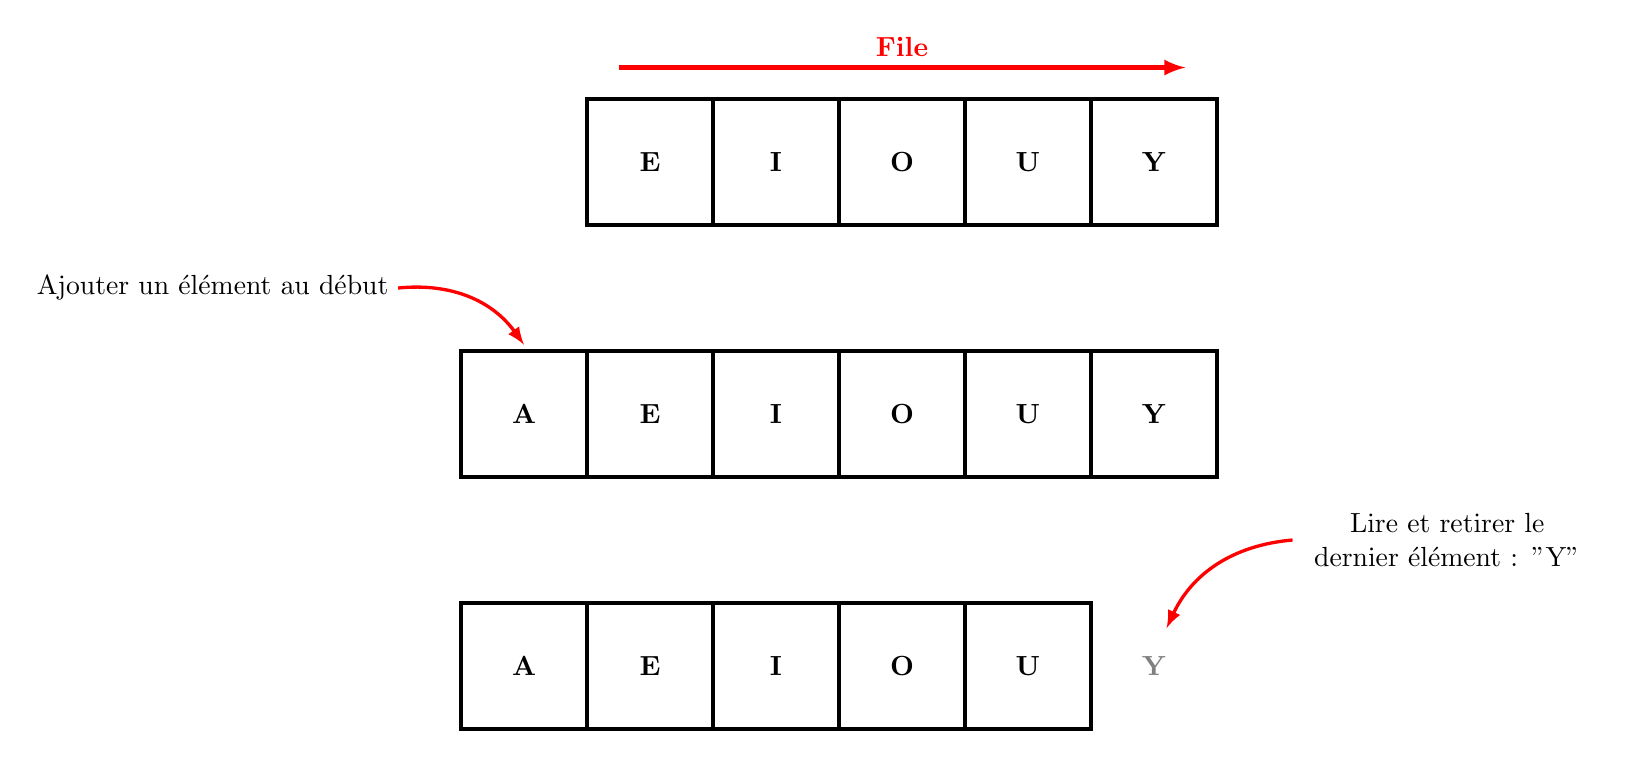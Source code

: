 ﻿\begin{tikzpicture}[scale=0.8]

\begin{scope}[yshift=0cm]

\draw[very thick] (0,-1) rectangle ++(2,2);
\node at (1,0) {\bf E};
\draw[very thick] (2,-1) rectangle ++(2,2);
\node at (3,0) {\bf I};
\draw[very thick] (4,-1) rectangle ++(2,2);
\node at (5,0) {\bf O};
\draw[very thick] (6,-1) rectangle ++(2,2);
\node at (7,0) {\bf U};
\draw[very thick] (8,-1) rectangle ++(2,2);
\node at (9,0) {\bf Y};

\draw[->,>=latex,ultra thick,red] (0.5,1.5)  -- ++(9,0) node[midway,above] {\bf File};

\end{scope}


\begin{scope}[yshift=-4cm]

\draw[very thick] (-2,-1) rectangle ++(2,2);
\node at (-1,0) {\bf A};
\draw[very thick] (0,-1) rectangle ++(2,2);
\node at (1,0) {\bf E};
\draw[very thick] (2,-1) rectangle ++(2,2);
\node at (3,0) {\bf I};
\draw[very thick] (4,-1) rectangle ++(2,2);
\node at (5,0) {\bf O};
\draw[very thick] (6,-1) rectangle ++(2,2);
\node at (7,0) {\bf U};
\draw[very thick] (8,-1) rectangle ++(2,2);
\node at (9,0) {\bf Y};

\draw[->,>=latex,very thick,red] (-3,2)  to[bend left] (-1,1.1);
\node[left] at (-3,2) {Ajouter un élément au début};

\end{scope}


\begin{scope}[yshift=-8cm]

\draw[very thick] (-2,-1) rectangle ++(2,2);
\node at (-1,0) {\bf A};
\draw[very thick] (0,-1) rectangle ++(2,2);
\node at (1,0) {\bf E};
\draw[very thick] (2,-1) rectangle ++(2,2);
\node at (3,0) {\bf I};
\draw[very thick] (4,-1) rectangle ++(2,2);
\node at (5,0) {\bf O};
\draw[very thick] (6,-1) rectangle ++(2,2);
\node at (7,0) {\bf U};
%\draw[very thick] (8,-1) rectangle ++(2,2);
\node[gray] at (9,0) {\bf Y};

\draw[->,>=latex,very thick,red] (11.2,2)  to[bend right] (9.2,0.6);
\node[right, align=center,text width=4cm] at (11,2) {Lire et retirer le dernier élément : "Y"};

\end{scope}
\end{tikzpicture}
